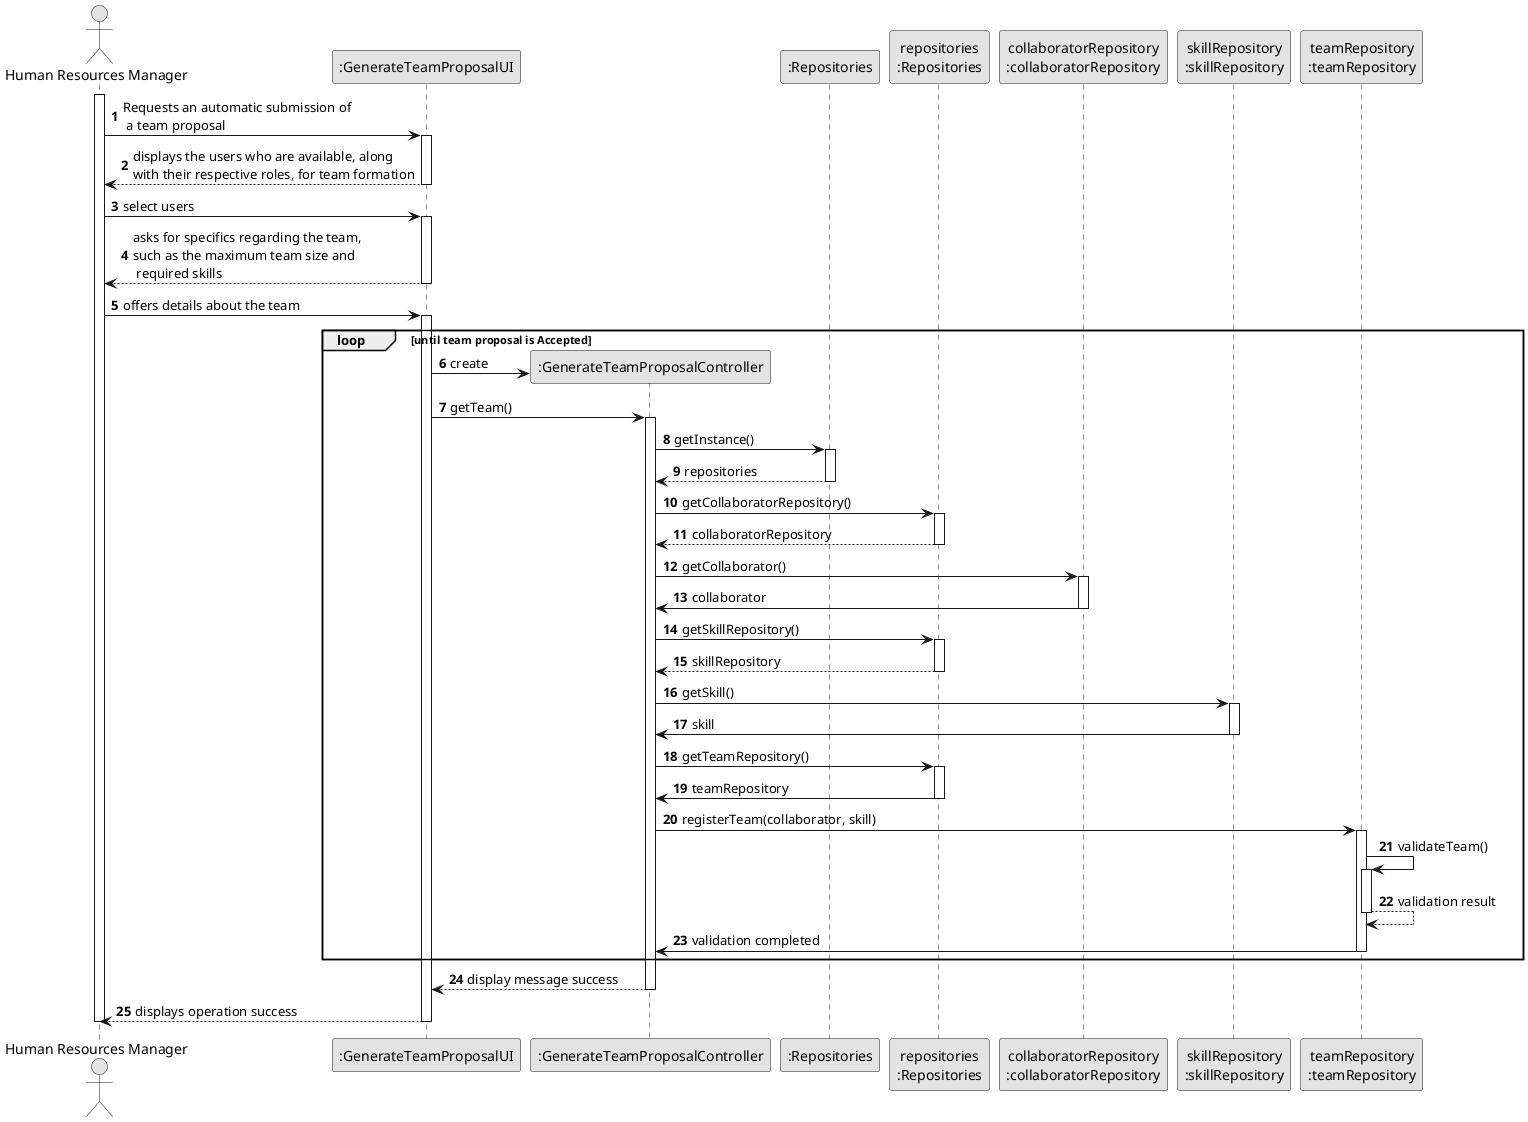 @startuml
skinparam monochrome true
skinparam packageStyle rectangle
skinparam shadowing false

autonumber

actor "Human Resources Manager" as HRM
participant ":GenerateTeamProposalUI" as UI
participant ":GenerateTeamProposalController" as CTRL
participant ":Repositories" as REP
participant "repositories\n:Repositories" as PLAT
participant "collaboratorRepository\n:collaboratorRepository" as CREP
participant "skillRepository\n:skillRepository" as SREP
participant "teamRepository\n:teamRepository" as TREP

activate HRM

HRM -> UI : Requests an automatic submission of \n a team proposal
activate UI

UI --> HRM : displays the users who are available, along \nwith their respective roles, for team formation
deactivate UI

HRM -> UI : select users
activate UI

UI --> HRM : asks for specifics regarding the team, \nsuch as the maximum team size and\n required skills
deactivate UI

HRM -> UI : offers details about the team
activate UI

loop until team proposal is Accepted

UI -> CTRL** : create
 UI -> CTRL : getTeam()

activate CTRL


CTRL -> REP : getInstance()
activate REP
REP --> CTRL : repositories
deactivate REP

CTRL -> PLAT : getCollaboratorRepository()
activate PLAT
PLAT --> CTRL : collaboratorRepository
deactivate PLAT

CTRL -> CREP : getCollaborator()
activate CREP
CREP -> CTRL : collaborator
deactivate CREP

CTRL -> PLAT : getSkillRepository()
activate PLAT
PLAT --> CTRL : skillRepository
deactivate PLAT

CTRL -> SREP : getSkill()
activate SREP
SREP -> CTRL : skill
deactivate SREP

CTRL -> PLAT : getTeamRepository()
activate PLAT
PLAT -> CTRL : teamRepository
deactivate PLAT

CTRL -> TREP : registerTeam(collaborator, skill)
activate TREP


TREP -> TREP : validateTeam()
activate TREP
TREP --> TREP : validation result
deactivate TREP


TREP -> CTRL : validation completed
deactivate TREP
end

CTRL --> UI : display message success
deactivate CTRL


UI --> HRM : displays operation success
deactivate UI

deactivate HRM

@enduml